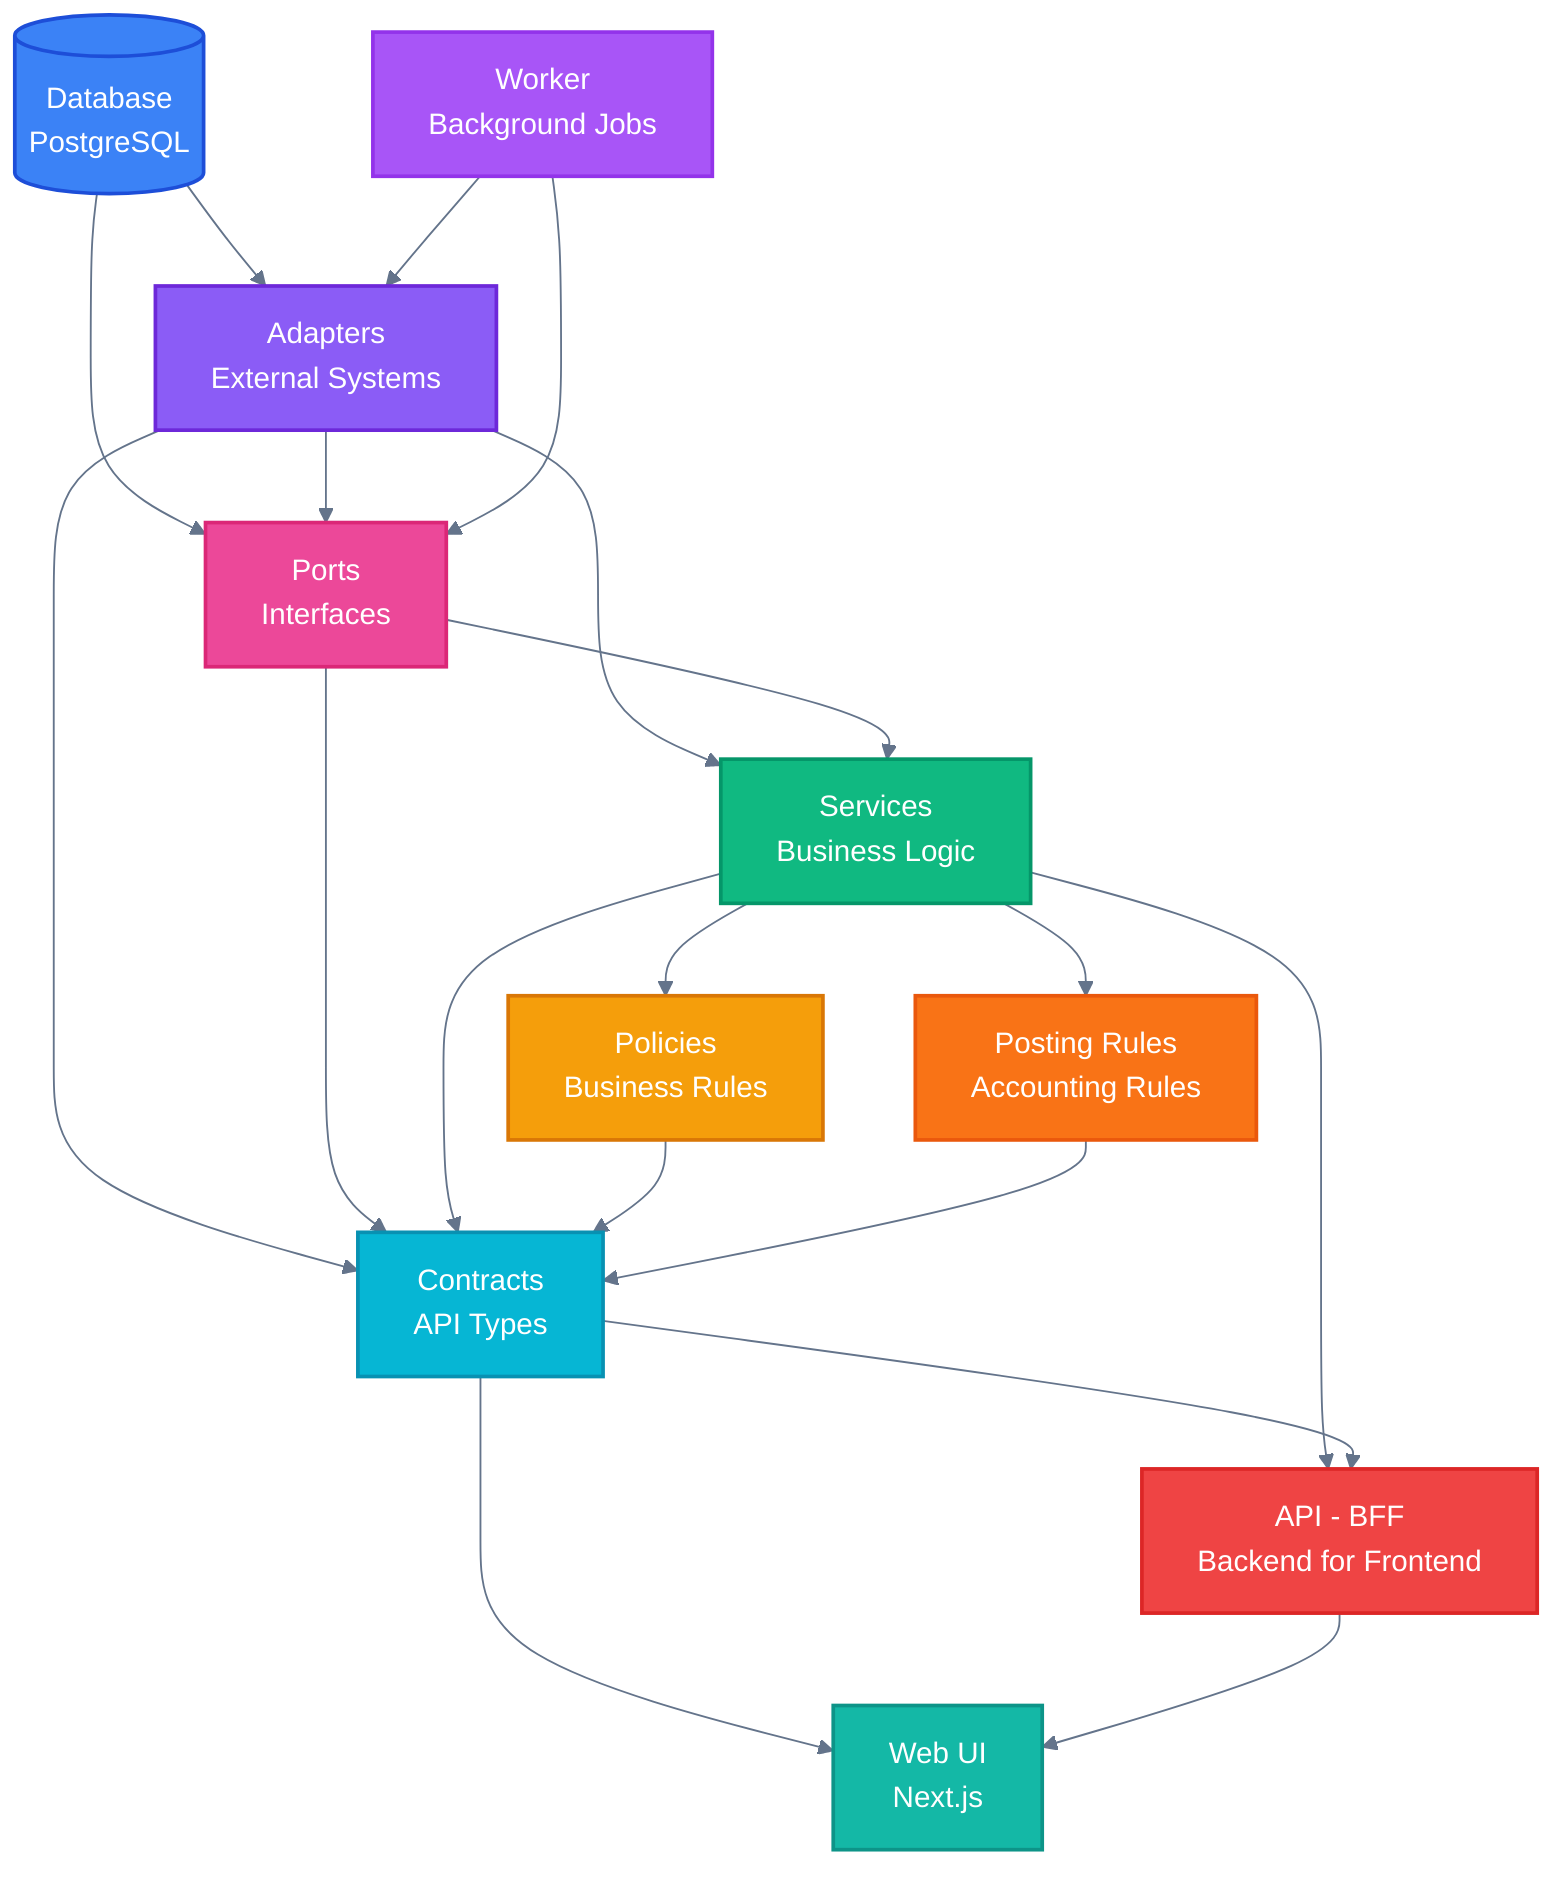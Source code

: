 %%{init: {"theme": "base", "themeVariables": {"fontSize": "16px", "primaryColor": "#3b82f6", "primaryTextColor": "#fff", "primaryBorderColor": "#1d4ed8", "lineColor": "#64748b", "secondaryColor": "#06b6d4", "tertiaryColor": "#10b981"}}}%%
flowchart TD
    %% AIBOS ERP Architecture Diagram
    %% This is the canonical architecture visualization
    %% Generated diagrams go to reports/
    
    DB[(Database<br/>PostgreSQL)]
    Adapters[Adapters<br/>External Systems]
    Ports[Ports<br/>Interfaces]
    Services[Services<br/>Business Logic]
    Policies[Policies<br/>Business Rules]
    PostingRules[Posting Rules<br/>Accounting Rules]
    Contracts[Contracts<br/>API Types]
    API[API - BFF<br/>Backend for Frontend]
    Web[Web UI<br/>Next.js]
    Worker[Worker<br/>Background Jobs]
    
    %% Dependencies (aligned with eslint-plugin-boundaries)
    DB --> Adapters
    DB --> Ports
    Adapters --> Ports
    Adapters --> Services
    Adapters --> Contracts
    Ports --> Services
    Ports --> Contracts
    Services --> Policies
    Services --> PostingRules
    Services --> Contracts
    Services --> API
    Policies --> Contracts
    PostingRules --> Contracts
    Contracts --> API
    Contracts --> Web
    API --> Web
    Worker --> Adapters
    Worker --> Ports
    
    %% Styling
    style DB fill:#3b82f6,stroke:#1d4ed8,stroke-width:2px,color:#fff
    style Adapters fill:#8b5cf6,stroke:#6d28d9,stroke-width:2px,color:#fff
    style Ports fill:#ec4899,stroke:#db2777,stroke-width:2px,color:#fff
    style Services fill:#10b981,stroke:#059669,stroke-width:2px,color:#fff
    style Policies fill:#f59e0b,stroke:#d97706,stroke-width:2px,color:#fff
    style PostingRules fill:#f97316,stroke:#ea580c,stroke-width:2px,color:#fff
    style Contracts fill:#06b6d4,stroke:#0891b2,stroke-width:2px,color:#fff
    style API fill:#ef4444,stroke:#dc2626,stroke-width:2px,color:#fff
    style Web fill:#14b8a6,stroke:#0d9488,stroke-width:2px,color:#fff
    style Worker fill:#a855f7,stroke:#9333ea,stroke-width:2px,color:#fff